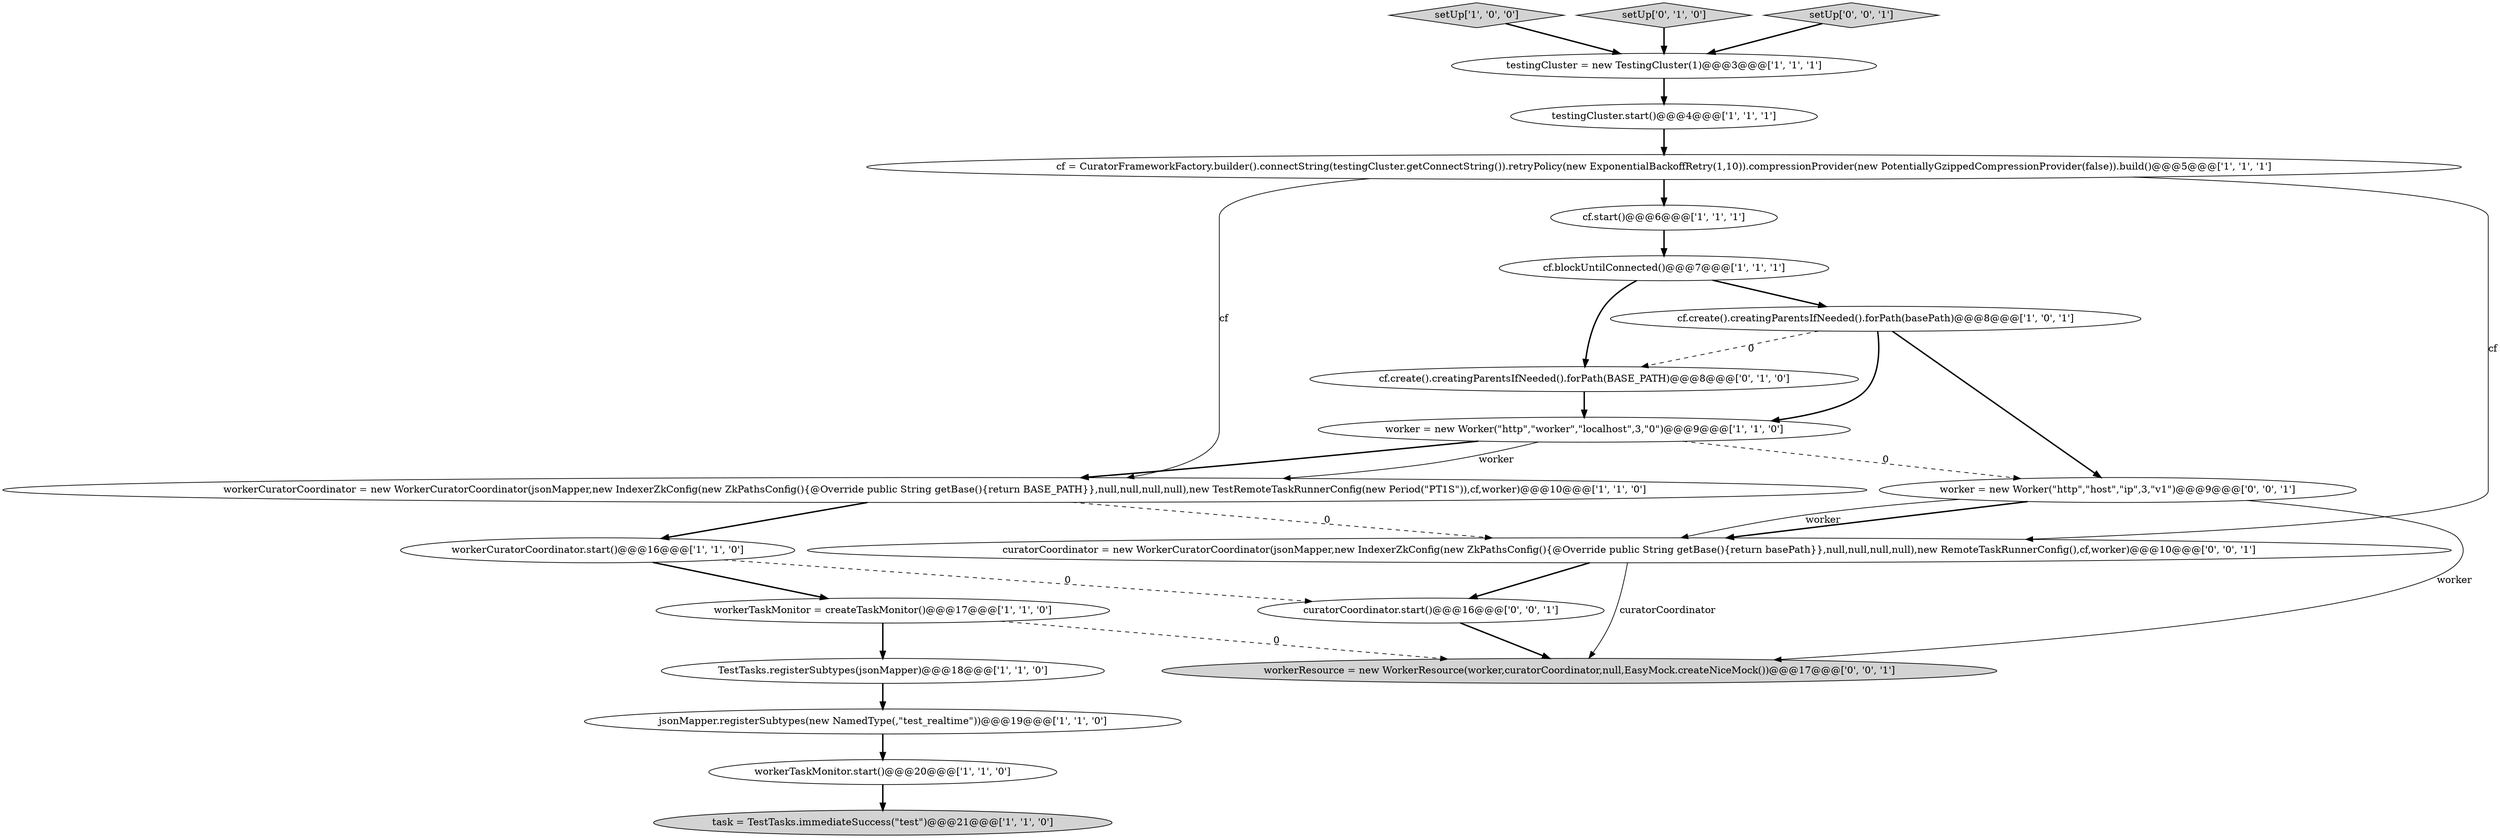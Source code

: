 digraph {
9 [style = filled, label = "setUp['1', '0', '0']", fillcolor = lightgray, shape = diamond image = "AAA0AAABBB1BBB"];
20 [style = filled, label = "workerResource = new WorkerResource(worker,curatorCoordinator,null,EasyMock.createNiceMock())@@@17@@@['0', '0', '1']", fillcolor = lightgray, shape = ellipse image = "AAA0AAABBB3BBB"];
4 [style = filled, label = "worker = new Worker(\"http\",\"worker\",\"localhost\",3,\"0\")@@@9@@@['1', '1', '0']", fillcolor = white, shape = ellipse image = "AAA0AAABBB1BBB"];
17 [style = filled, label = "curatorCoordinator.start()@@@16@@@['0', '0', '1']", fillcolor = white, shape = ellipse image = "AAA0AAABBB3BBB"];
2 [style = filled, label = "TestTasks.registerSubtypes(jsonMapper)@@@18@@@['1', '1', '0']", fillcolor = white, shape = ellipse image = "AAA0AAABBB1BBB"];
8 [style = filled, label = "testingCluster.start()@@@4@@@['1', '1', '1']", fillcolor = white, shape = ellipse image = "AAA0AAABBB1BBB"];
21 [style = filled, label = "curatorCoordinator = new WorkerCuratorCoordinator(jsonMapper,new IndexerZkConfig(new ZkPathsConfig(){@Override public String getBase(){return basePath}},null,null,null,null),new RemoteTaskRunnerConfig(),cf,worker)@@@10@@@['0', '0', '1']", fillcolor = white, shape = ellipse image = "AAA0AAABBB3BBB"];
3 [style = filled, label = "workerTaskMonitor = createTaskMonitor()@@@17@@@['1', '1', '0']", fillcolor = white, shape = ellipse image = "AAA0AAABBB1BBB"];
12 [style = filled, label = "workerCuratorCoordinator = new WorkerCuratorCoordinator(jsonMapper,new IndexerZkConfig(new ZkPathsConfig(){@Override public String getBase(){return BASE_PATH}},null,null,null,null),new TestRemoteTaskRunnerConfig(new Period(\"PT1S\")),cf,worker)@@@10@@@['1', '1', '0']", fillcolor = white, shape = ellipse image = "AAA0AAABBB1BBB"];
11 [style = filled, label = "cf.start()@@@6@@@['1', '1', '1']", fillcolor = white, shape = ellipse image = "AAA0AAABBB1BBB"];
5 [style = filled, label = "testingCluster = new TestingCluster(1)@@@3@@@['1', '1', '1']", fillcolor = white, shape = ellipse image = "AAA0AAABBB1BBB"];
1 [style = filled, label = "workerCuratorCoordinator.start()@@@16@@@['1', '1', '0']", fillcolor = white, shape = ellipse image = "AAA0AAABBB1BBB"];
18 [style = filled, label = "worker = new Worker(\"http\",\"host\",\"ip\",3,\"v1\")@@@9@@@['0', '0', '1']", fillcolor = white, shape = ellipse image = "AAA0AAABBB3BBB"];
16 [style = filled, label = "cf.create().creatingParentsIfNeeded().forPath(BASE_PATH)@@@8@@@['0', '1', '0']", fillcolor = white, shape = ellipse image = "AAA1AAABBB2BBB"];
15 [style = filled, label = "setUp['0', '1', '0']", fillcolor = lightgray, shape = diamond image = "AAA0AAABBB2BBB"];
14 [style = filled, label = "workerTaskMonitor.start()@@@20@@@['1', '1', '0']", fillcolor = white, shape = ellipse image = "AAA0AAABBB1BBB"];
10 [style = filled, label = "task = TestTasks.immediateSuccess(\"test\")@@@21@@@['1', '1', '0']", fillcolor = lightgray, shape = ellipse image = "AAA0AAABBB1BBB"];
0 [style = filled, label = "cf.blockUntilConnected()@@@7@@@['1', '1', '1']", fillcolor = white, shape = ellipse image = "AAA0AAABBB1BBB"];
7 [style = filled, label = "jsonMapper.registerSubtypes(new NamedType(,\"test_realtime\"))@@@19@@@['1', '1', '0']", fillcolor = white, shape = ellipse image = "AAA0AAABBB1BBB"];
13 [style = filled, label = "cf.create().creatingParentsIfNeeded().forPath(basePath)@@@8@@@['1', '0', '1']", fillcolor = white, shape = ellipse image = "AAA0AAABBB1BBB"];
19 [style = filled, label = "setUp['0', '0', '1']", fillcolor = lightgray, shape = diamond image = "AAA0AAABBB3BBB"];
6 [style = filled, label = "cf = CuratorFrameworkFactory.builder().connectString(testingCluster.getConnectString()).retryPolicy(new ExponentialBackoffRetry(1,10)).compressionProvider(new PotentiallyGzippedCompressionProvider(false)).build()@@@5@@@['1', '1', '1']", fillcolor = white, shape = ellipse image = "AAA0AAABBB1BBB"];
3->20 [style = dashed, label="0"];
5->8 [style = bold, label=""];
13->4 [style = bold, label=""];
16->4 [style = bold, label=""];
19->5 [style = bold, label=""];
3->2 [style = bold, label=""];
2->7 [style = bold, label=""];
11->0 [style = bold, label=""];
6->11 [style = bold, label=""];
21->17 [style = bold, label=""];
21->20 [style = solid, label="curatorCoordinator"];
12->1 [style = bold, label=""];
13->16 [style = dashed, label="0"];
8->6 [style = bold, label=""];
17->20 [style = bold, label=""];
0->13 [style = bold, label=""];
13->18 [style = bold, label=""];
7->14 [style = bold, label=""];
6->12 [style = solid, label="cf"];
12->21 [style = dashed, label="0"];
1->3 [style = bold, label=""];
4->12 [style = solid, label="worker"];
18->20 [style = solid, label="worker"];
15->5 [style = bold, label=""];
4->12 [style = bold, label=""];
18->21 [style = bold, label=""];
4->18 [style = dashed, label="0"];
6->21 [style = solid, label="cf"];
14->10 [style = bold, label=""];
1->17 [style = dashed, label="0"];
9->5 [style = bold, label=""];
18->21 [style = solid, label="worker"];
0->16 [style = bold, label=""];
}
